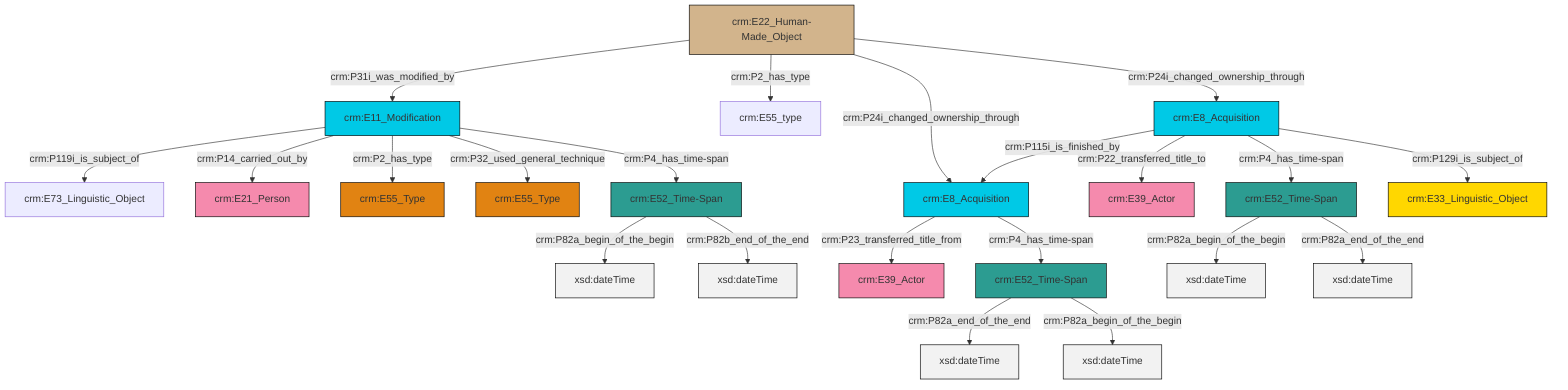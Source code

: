 graph TD
classDef Literal fill:#f2f2f2,stroke:#000000;
classDef CRM_Entity fill:#FFFFFF,stroke:#000000;
classDef Temporal_Entity fill:#00C9E6, stroke:#000000;
classDef Type fill:#E18312, stroke:#000000;
classDef Time-Span fill:#2C9C91, stroke:#000000;
classDef Appellation fill:#FFEB7F, stroke:#000000;
classDef Place fill:#008836, stroke:#000000;
classDef Persistent_Item fill:#B266B2, stroke:#000000;
classDef Conceptual_Object fill:#FFD700, stroke:#000000;
classDef Physical_Thing fill:#D2B48C, stroke:#000000;
classDef Actor fill:#f58aad, stroke:#000000;
classDef PC_Classes fill:#4ce600, stroke:#000000;
classDef Multi fill:#cccccc,stroke:#000000;

0["crm:E22_Human-Made_Object"]:::Physical_Thing -->|crm:P31i_was_modified_by| 1["crm:E11_Modification"]:::Temporal_Entity
2["crm:E52_Time-Span"]:::Time-Span -->|crm:P82a_end_of_the_end| 3[xsd:dateTime]:::Literal
6["crm:E8_Acquisition"]:::Temporal_Entity -->|crm:P23_transferred_title_from| 7["crm:E39_Actor"]:::Actor
9["crm:E8_Acquisition"]:::Temporal_Entity -->|crm:P115i_is_finished_by| 6["crm:E8_Acquisition"]:::Temporal_Entity
6["crm:E8_Acquisition"]:::Temporal_Entity -->|crm:P4_has_time-span| 2["crm:E52_Time-Span"]:::Time-Span
1["crm:E11_Modification"]:::Temporal_Entity -->|crm:P119i_is_subject_of| 12["crm:E73_Linguistic_Object"]:::Default
0["crm:E22_Human-Made_Object"]:::Physical_Thing -->|crm:P2_has_type| 13["crm:E55_type"]:::Default
9["crm:E8_Acquisition"]:::Temporal_Entity -->|crm:P22_transferred_title_to| 14["crm:E39_Actor"]:::Actor
0["crm:E22_Human-Made_Object"]:::Physical_Thing -->|crm:P24i_changed_ownership_through| 6["crm:E8_Acquisition"]:::Temporal_Entity
20["crm:E52_Time-Span"]:::Time-Span -->|crm:P82a_begin_of_the_begin| 21[xsd:dateTime]:::Literal
9["crm:E8_Acquisition"]:::Temporal_Entity -->|crm:P4_has_time-span| 10["crm:E52_Time-Span"]:::Time-Span
9["crm:E8_Acquisition"]:::Temporal_Entity -->|crm:P129i_is_subject_of| 22["crm:E33_Linguistic_Object"]:::Conceptual_Object
2["crm:E52_Time-Span"]:::Time-Span -->|crm:P82a_begin_of_the_begin| 23[xsd:dateTime]:::Literal
10["crm:E52_Time-Span"]:::Time-Span -->|crm:P82a_begin_of_the_begin| 26[xsd:dateTime]:::Literal
1["crm:E11_Modification"]:::Temporal_Entity -->|crm:P14_carried_out_by| 27["crm:E21_Person"]:::Actor
1["crm:E11_Modification"]:::Temporal_Entity -->|crm:P2_has_type| 24["crm:E55_Type"]:::Type
1["crm:E11_Modification"]:::Temporal_Entity -->|crm:P32_used_general_technique| 4["crm:E55_Type"]:::Type
0["crm:E22_Human-Made_Object"]:::Physical_Thing -->|crm:P24i_changed_ownership_through| 9["crm:E8_Acquisition"]:::Temporal_Entity
1["crm:E11_Modification"]:::Temporal_Entity -->|crm:P4_has_time-span| 20["crm:E52_Time-Span"]:::Time-Span
20["crm:E52_Time-Span"]:::Time-Span -->|crm:P82b_end_of_the_end| 33[xsd:dateTime]:::Literal
10["crm:E52_Time-Span"]:::Time-Span -->|crm:P82a_end_of_the_end| 35[xsd:dateTime]:::Literal
